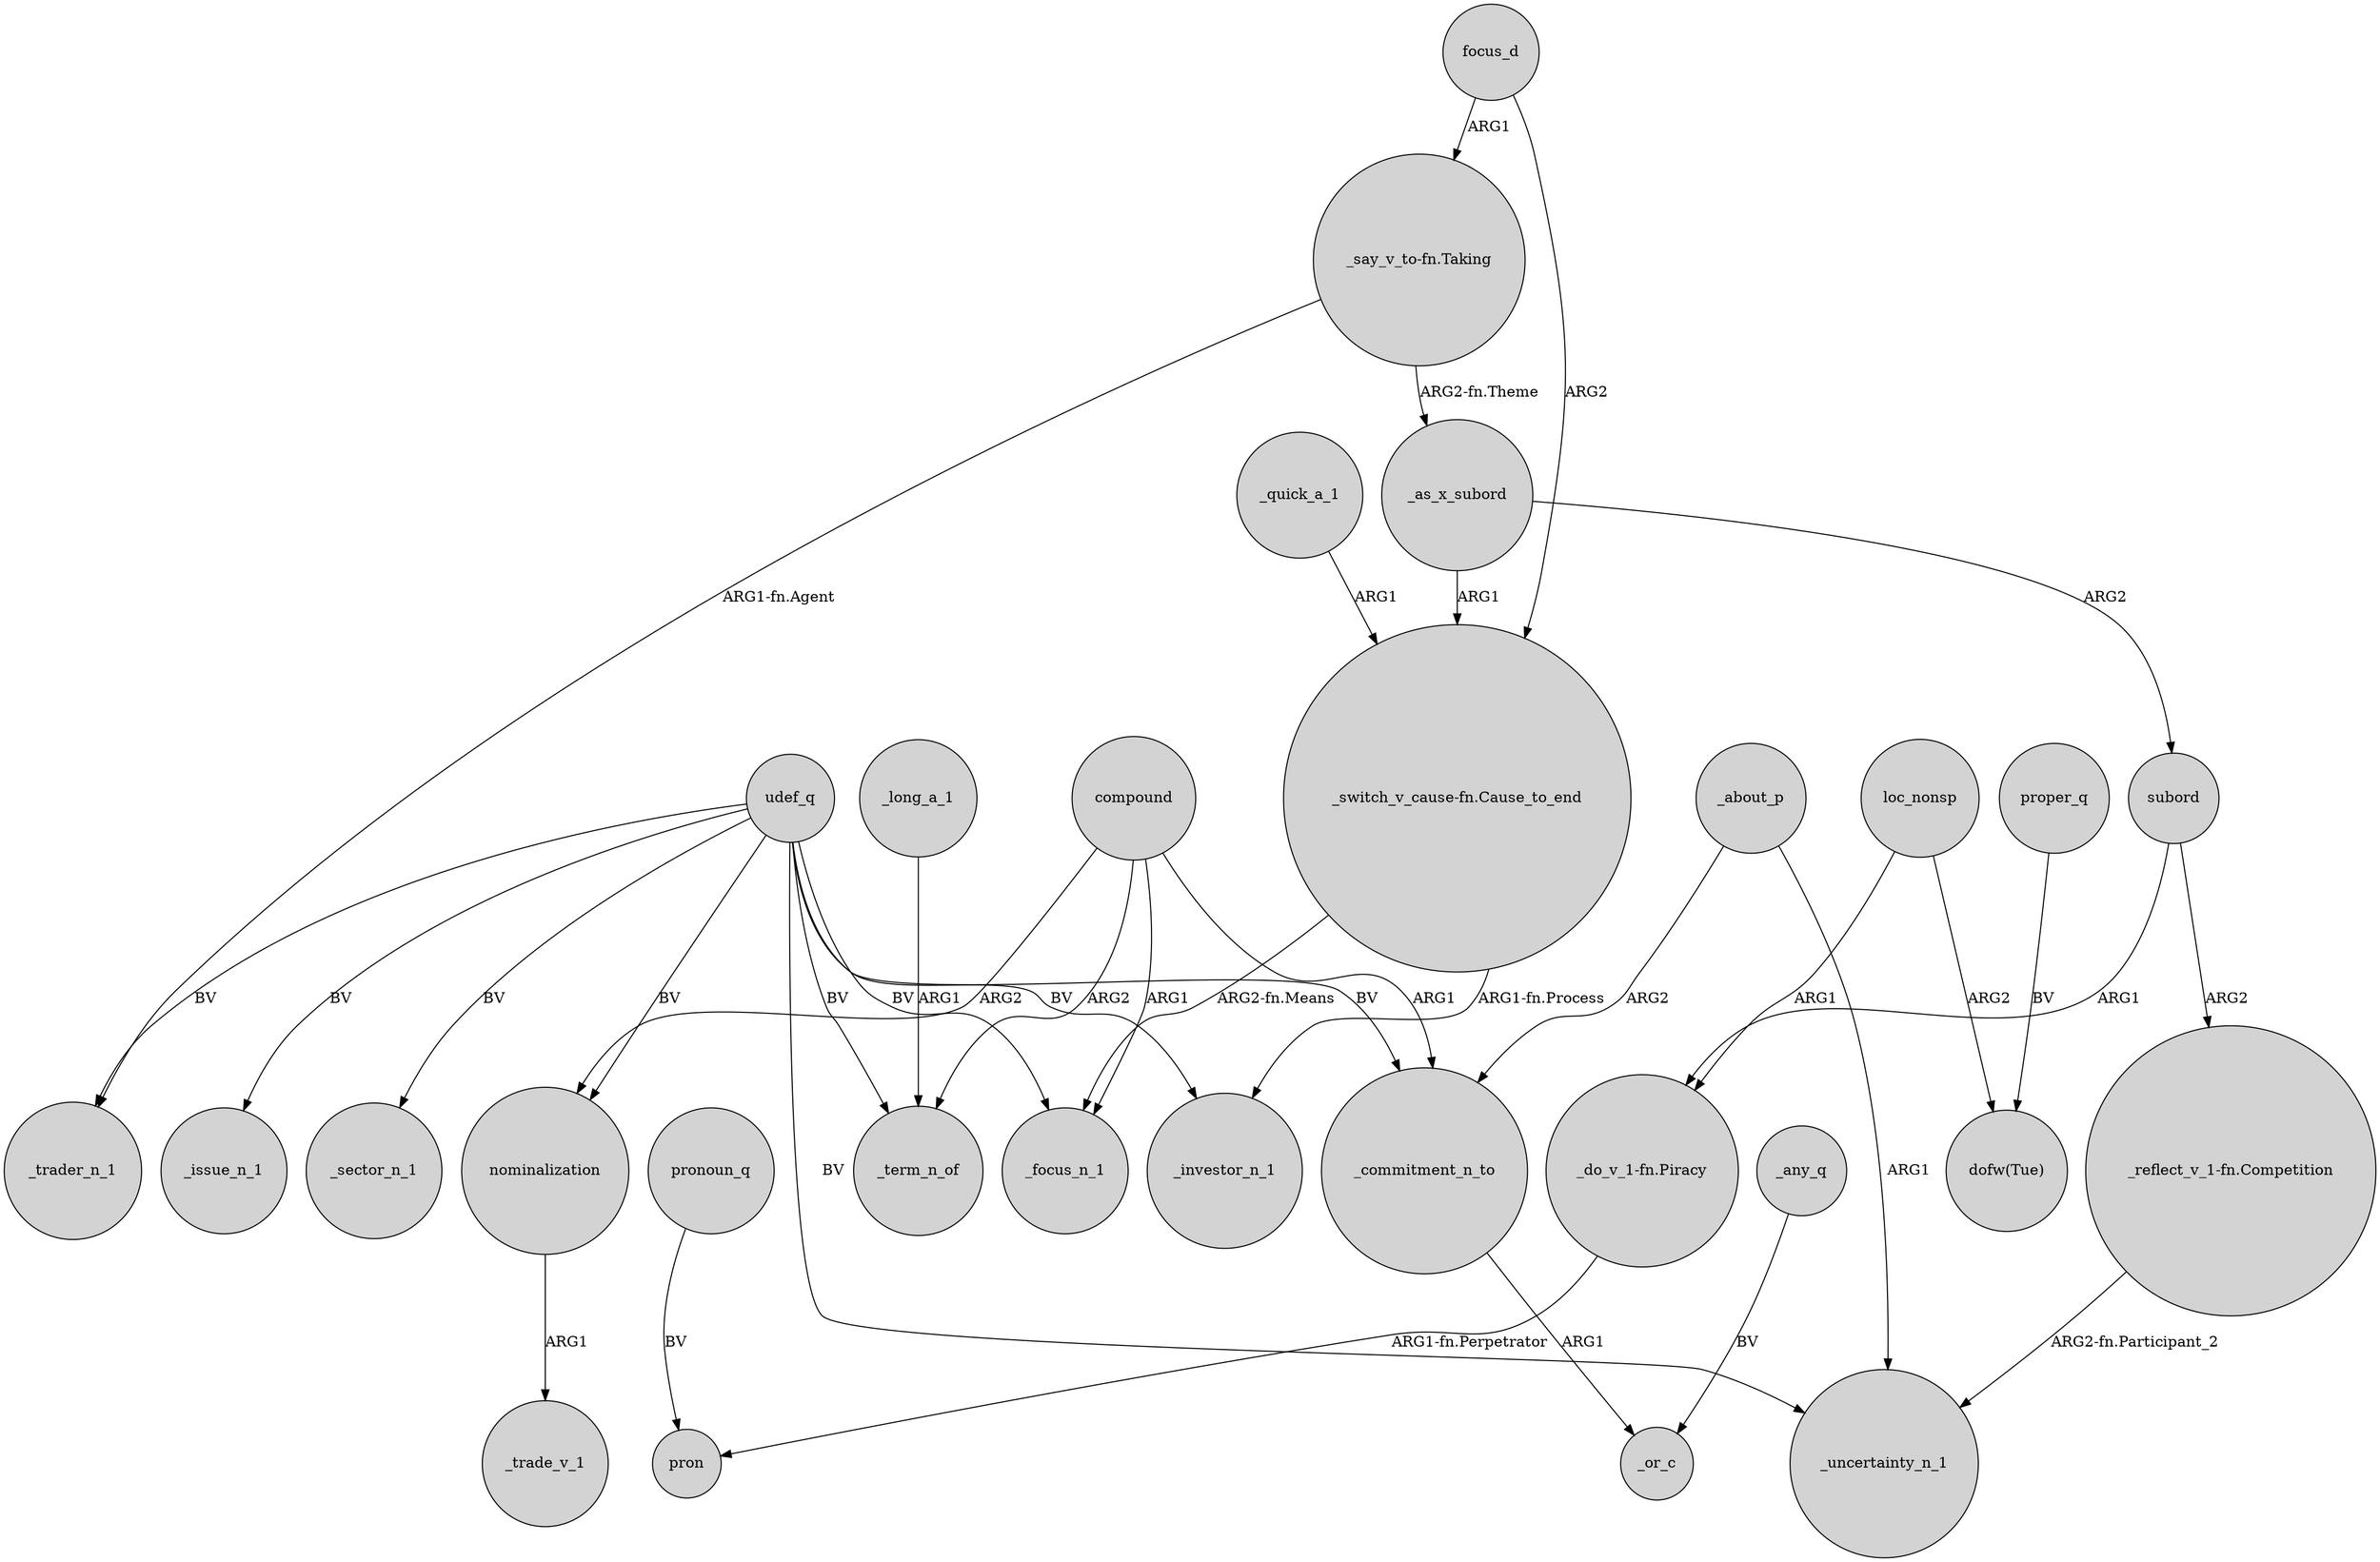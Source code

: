 digraph {
	node [shape=circle style=filled]
	udef_q -> _term_n_of [label=BV]
	_as_x_subord -> "_switch_v_cause-fn.Cause_to_end" [label=ARG1]
	_any_q -> _or_c [label=BV]
	_about_p -> _uncertainty_n_1 [label=ARG1]
	"_switch_v_cause-fn.Cause_to_end" -> _investor_n_1 [label="ARG1-fn.Process"]
	focus_d -> "_say_v_to-fn.Taking" [label=ARG1]
	_as_x_subord -> subord [label=ARG2]
	compound -> _term_n_of [label=ARG2]
	udef_q -> _uncertainty_n_1 [label=BV]
	udef_q -> nominalization [label=BV]
	_long_a_1 -> _term_n_of [label=ARG1]
	_quick_a_1 -> "_switch_v_cause-fn.Cause_to_end" [label=ARG1]
	udef_q -> _sector_n_1 [label=BV]
	subord -> "_do_v_1-fn.Piracy" [label=ARG1]
	"_switch_v_cause-fn.Cause_to_end" -> _focus_n_1 [label="ARG2-fn.Means"]
	compound -> nominalization [label=ARG2]
	loc_nonsp -> "_do_v_1-fn.Piracy" [label=ARG1]
	pronoun_q -> pron [label=BV]
	udef_q -> _commitment_n_to [label=BV]
	compound -> _commitment_n_to [label=ARG1]
	udef_q -> _trader_n_1 [label=BV]
	_about_p -> _commitment_n_to [label=ARG2]
	"_do_v_1-fn.Piracy" -> pron [label="ARG1-fn.Perpetrator"]
	proper_q -> "dofw(Tue)" [label=BV]
	focus_d -> "_switch_v_cause-fn.Cause_to_end" [label=ARG2]
	udef_q -> _issue_n_1 [label=BV]
	_commitment_n_to -> _or_c [label=ARG1]
	udef_q -> _focus_n_1 [label=BV]
	loc_nonsp -> "dofw(Tue)" [label=ARG2]
	compound -> _focus_n_1 [label=ARG1]
	udef_q -> _investor_n_1 [label=BV]
	subord -> "_reflect_v_1-fn.Competition" [label=ARG2]
	"_say_v_to-fn.Taking" -> _trader_n_1 [label="ARG1-fn.Agent"]
	"_say_v_to-fn.Taking" -> _as_x_subord [label="ARG2-fn.Theme"]
	"_reflect_v_1-fn.Competition" -> _uncertainty_n_1 [label="ARG2-fn.Participant_2"]
	nominalization -> _trade_v_1 [label=ARG1]
}
